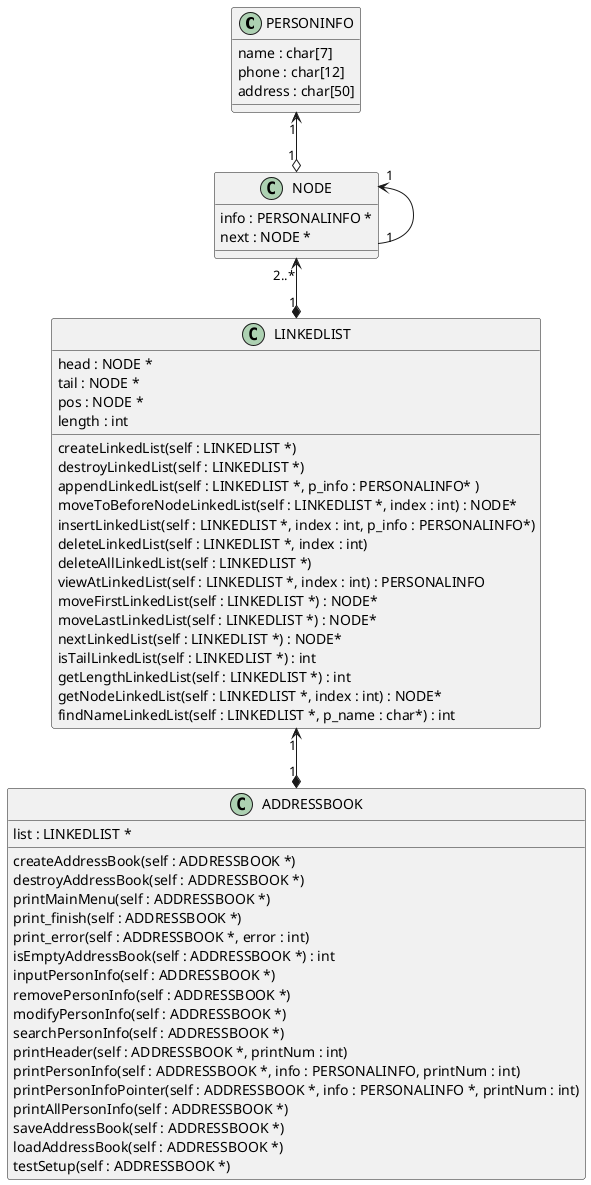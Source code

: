 @startuml

class PERSONINFO {
name : char[7]
phone : char[12]
address : char[50]
}

class NODE {
info : PERSONALINFO *
next : NODE *
}

class LINKEDLIST {
head : NODE *
tail : NODE *
pos : NODE *
length : int
createLinkedList(self : LINKEDLIST *)
destroyLinkedList(self : LINKEDLIST *)
appendLinkedList(self : LINKEDLIST *, p_info : PERSONALINFO* )
moveToBeforeNodeLinkedList(self : LINKEDLIST *, index : int) : NODE*
insertLinkedList(self : LINKEDLIST *, index : int, p_info : PERSONALINFO*)
deleteLinkedList(self : LINKEDLIST *, index : int)
deleteAllLinkedList(self : LINKEDLIST *)
viewAtLinkedList(self : LINKEDLIST *, index : int) : PERSONALINFO
moveFirstLinkedList(self : LINKEDLIST *) : NODE*
moveLastLinkedList(self : LINKEDLIST *) : NODE*
nextLinkedList(self : LINKEDLIST *) : NODE*
isTailLinkedList(self : LINKEDLIST *) : int
getLengthLinkedList(self : LINKEDLIST *) : int
getNodeLinkedList(self : LINKEDLIST *, index : int) : NODE*
findNameLinkedList(self : LINKEDLIST *, p_name : char*) : int
}

class ADDRESSBOOK {
list : LINKEDLIST *
createAddressBook(self : ADDRESSBOOK *)
destroyAddressBook(self : ADDRESSBOOK *)
printMainMenu(self : ADDRESSBOOK *)
print_finish(self : ADDRESSBOOK *)
print_error(self : ADDRESSBOOK *, error : int)
isEmptyAddressBook(self : ADDRESSBOOK *) : int
inputPersonInfo(self : ADDRESSBOOK *)
removePersonInfo(self : ADDRESSBOOK *)
modifyPersonInfo(self : ADDRESSBOOK *)
searchPersonInfo(self : ADDRESSBOOK *)
printHeader(self : ADDRESSBOOK *, printNum : int)
printPersonInfo(self : ADDRESSBOOK *, info : PERSONALINFO, printNum : int)
printPersonInfoPointer(self : ADDRESSBOOK *, info : PERSONALINFO *, printNum : int)
printAllPersonInfo(self : ADDRESSBOOK *)
saveAddressBook(self : ADDRESSBOOK *)
loadAddressBook(self : ADDRESSBOOK *)
testSetup(self : ADDRESSBOOK *)
}

PERSONINFO "1" <--o "1" NODE
NODE "1" <-- "1" NODE
NODE "2..*" <--* "1" LINKEDLIST
LINKEDLIST "1" <--* "1" ADDRESSBOOK

@enduml
